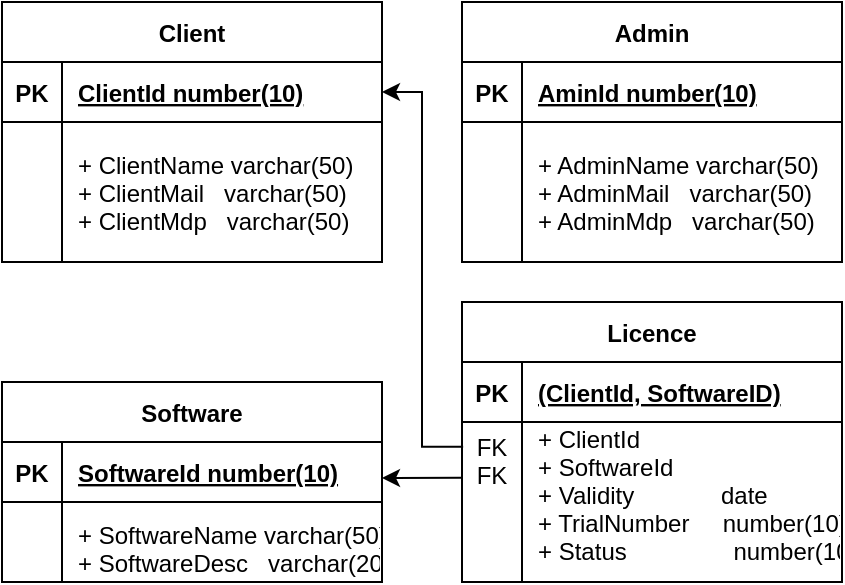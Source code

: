 <mxfile version="15.8.8" type="device"><diagram id="R2lEEEUBdFMjLlhIrx00" name="Page-1"><mxGraphModel dx="944" dy="549" grid="1" gridSize="10" guides="1" tooltips="1" connect="1" arrows="1" fold="1" page="1" pageScale="1" pageWidth="850" pageHeight="1100" math="0" shadow="0" extFonts="Permanent Marker^https://fonts.googleapis.com/css?family=Permanent+Marker"><root><mxCell id="0"/><mxCell id="1" parent="0"/><mxCell id="C-vyLk0tnHw3VtMMgP7b-23" value="Client" style="shape=table;startSize=30;container=1;collapsible=1;childLayout=tableLayout;fixedRows=1;rowLines=0;fontStyle=1;align=center;resizeLast=1;" parent="1" vertex="1"><mxGeometry x="230" y="210" width="190" height="130" as="geometry"/></mxCell><mxCell id="C-vyLk0tnHw3VtMMgP7b-24" value="" style="shape=partialRectangle;collapsible=0;dropTarget=0;pointerEvents=0;fillColor=none;points=[[0,0.5],[1,0.5]];portConstraint=eastwest;top=0;left=0;right=0;bottom=1;" parent="C-vyLk0tnHw3VtMMgP7b-23" vertex="1"><mxGeometry y="30" width="190" height="30" as="geometry"/></mxCell><mxCell id="C-vyLk0tnHw3VtMMgP7b-25" value="PK" style="shape=partialRectangle;overflow=hidden;connectable=0;fillColor=none;top=0;left=0;bottom=0;right=0;fontStyle=1;" parent="C-vyLk0tnHw3VtMMgP7b-24" vertex="1"><mxGeometry width="30" height="30" as="geometry"><mxRectangle width="30" height="30" as="alternateBounds"/></mxGeometry></mxCell><mxCell id="C-vyLk0tnHw3VtMMgP7b-26" value="ClientId number(10)" style="shape=partialRectangle;overflow=hidden;connectable=0;fillColor=none;top=0;left=0;bottom=0;right=0;align=left;spacingLeft=6;fontStyle=5;" parent="C-vyLk0tnHw3VtMMgP7b-24" vertex="1"><mxGeometry x="30" width="160" height="30" as="geometry"><mxRectangle width="160" height="30" as="alternateBounds"/></mxGeometry></mxCell><mxCell id="C-vyLk0tnHw3VtMMgP7b-27" value="" style="shape=partialRectangle;collapsible=0;dropTarget=0;pointerEvents=0;fillColor=none;points=[[0,0.5],[1,0.5]];portConstraint=eastwest;top=0;left=0;right=0;bottom=0;" parent="C-vyLk0tnHw3VtMMgP7b-23" vertex="1"><mxGeometry y="60" width="190" height="70" as="geometry"/></mxCell><mxCell id="C-vyLk0tnHw3VtMMgP7b-28" value="" style="shape=partialRectangle;overflow=hidden;connectable=0;fillColor=none;top=0;left=0;bottom=0;right=0;" parent="C-vyLk0tnHw3VtMMgP7b-27" vertex="1"><mxGeometry width="30" height="70" as="geometry"><mxRectangle width="30" height="70" as="alternateBounds"/></mxGeometry></mxCell><mxCell id="C-vyLk0tnHw3VtMMgP7b-29" value="+ ClientName varchar(50) &#xA;+ ClientMail   varchar(50) &#xA;+ ClientMdp   varchar(50) " style="shape=partialRectangle;overflow=hidden;connectable=0;fillColor=none;top=0;left=0;bottom=0;right=0;align=left;spacingLeft=6;" parent="C-vyLk0tnHw3VtMMgP7b-27" vertex="1"><mxGeometry x="30" width="160" height="70" as="geometry"><mxRectangle width="160" height="70" as="alternateBounds"/></mxGeometry></mxCell><mxCell id="VEyOHDf-s-vaav2QcLQm-1" value="Software" style="shape=table;startSize=30;container=1;collapsible=1;childLayout=tableLayout;fixedRows=1;rowLines=0;fontStyle=1;align=center;resizeLast=1;" parent="1" vertex="1"><mxGeometry x="230" y="400" width="190" height="100" as="geometry"/></mxCell><mxCell id="VEyOHDf-s-vaav2QcLQm-2" value="" style="shape=partialRectangle;collapsible=0;dropTarget=0;pointerEvents=0;fillColor=none;points=[[0,0.5],[1,0.5]];portConstraint=eastwest;top=0;left=0;right=0;bottom=1;" parent="VEyOHDf-s-vaav2QcLQm-1" vertex="1"><mxGeometry y="30" width="190" height="30" as="geometry"/></mxCell><mxCell id="VEyOHDf-s-vaav2QcLQm-3" value="PK" style="shape=partialRectangle;overflow=hidden;connectable=0;fillColor=none;top=0;left=0;bottom=0;right=0;fontStyle=1;" parent="VEyOHDf-s-vaav2QcLQm-2" vertex="1"><mxGeometry width="30" height="30" as="geometry"><mxRectangle width="30" height="30" as="alternateBounds"/></mxGeometry></mxCell><mxCell id="VEyOHDf-s-vaav2QcLQm-4" value="SoftwareId number(10)" style="shape=partialRectangle;overflow=hidden;connectable=0;fillColor=none;top=0;left=0;bottom=0;right=0;align=left;spacingLeft=6;fontStyle=5;" parent="VEyOHDf-s-vaav2QcLQm-2" vertex="1"><mxGeometry x="30" width="160" height="30" as="geometry"><mxRectangle width="160" height="30" as="alternateBounds"/></mxGeometry></mxCell><mxCell id="VEyOHDf-s-vaav2QcLQm-5" value="" style="shape=partialRectangle;collapsible=0;dropTarget=0;pointerEvents=0;fillColor=none;points=[[0,0.5],[1,0.5]];portConstraint=eastwest;top=0;left=0;right=0;bottom=0;" parent="VEyOHDf-s-vaav2QcLQm-1" vertex="1"><mxGeometry y="60" width="190" height="40" as="geometry"/></mxCell><mxCell id="VEyOHDf-s-vaav2QcLQm-6" value="" style="shape=partialRectangle;overflow=hidden;connectable=0;fillColor=none;top=0;left=0;bottom=0;right=0;" parent="VEyOHDf-s-vaav2QcLQm-5" vertex="1"><mxGeometry width="30" height="40" as="geometry"><mxRectangle width="30" height="40" as="alternateBounds"/></mxGeometry></mxCell><mxCell id="VEyOHDf-s-vaav2QcLQm-7" value="+ SoftwareName varchar(50)   &#xA;+ SoftwareDesc   varchar(200) " style="shape=partialRectangle;overflow=hidden;connectable=0;fillColor=none;top=0;left=0;bottom=0;right=0;align=left;spacingLeft=6;verticalAlign=bottom;" parent="VEyOHDf-s-vaav2QcLQm-5" vertex="1"><mxGeometry x="30" width="160" height="40" as="geometry"><mxRectangle width="160" height="40" as="alternateBounds"/></mxGeometry></mxCell><mxCell id="VEyOHDf-s-vaav2QcLQm-8" value="Licence" style="shape=table;startSize=30;container=1;collapsible=1;childLayout=tableLayout;fixedRows=1;rowLines=0;fontStyle=1;align=center;resizeLast=1;" parent="1" vertex="1"><mxGeometry x="460" y="360" width="190" height="140" as="geometry"/></mxCell><mxCell id="VEyOHDf-s-vaav2QcLQm-9" value="" style="shape=partialRectangle;collapsible=0;dropTarget=0;pointerEvents=0;fillColor=none;points=[[0,0.5],[1,0.5]];portConstraint=eastwest;top=0;left=0;right=0;bottom=1;" parent="VEyOHDf-s-vaav2QcLQm-8" vertex="1"><mxGeometry y="30" width="190" height="30" as="geometry"/></mxCell><mxCell id="VEyOHDf-s-vaav2QcLQm-10" value="PK" style="shape=partialRectangle;overflow=hidden;connectable=0;fillColor=none;top=0;left=0;bottom=0;right=0;fontStyle=1;" parent="VEyOHDf-s-vaav2QcLQm-9" vertex="1"><mxGeometry width="30" height="30" as="geometry"><mxRectangle width="30" height="30" as="alternateBounds"/></mxGeometry></mxCell><mxCell id="VEyOHDf-s-vaav2QcLQm-11" value="(ClientId, SoftwareID)" style="shape=partialRectangle;overflow=hidden;connectable=0;fillColor=none;top=0;left=0;bottom=0;right=0;align=left;spacingLeft=6;fontStyle=5;" parent="VEyOHDf-s-vaav2QcLQm-9" vertex="1"><mxGeometry x="30" width="160" height="30" as="geometry"><mxRectangle width="160" height="30" as="alternateBounds"/></mxGeometry></mxCell><mxCell id="VEyOHDf-s-vaav2QcLQm-12" value="" style="shape=partialRectangle;collapsible=0;dropTarget=0;pointerEvents=0;fillColor=none;points=[[0,0.5],[1,0.5]];portConstraint=eastwest;top=0;left=0;right=0;bottom=0;" parent="VEyOHDf-s-vaav2QcLQm-8" vertex="1"><mxGeometry y="60" width="190" height="80" as="geometry"/></mxCell><mxCell id="VEyOHDf-s-vaav2QcLQm-13" value="FK&#xA;FK&#xA;&#xA;&#xA;" style="shape=partialRectangle;overflow=hidden;connectable=0;fillColor=none;top=0;left=0;bottom=0;right=0;" parent="VEyOHDf-s-vaav2QcLQm-12" vertex="1"><mxGeometry width="30" height="80" as="geometry"><mxRectangle width="30" height="80" as="alternateBounds"/></mxGeometry></mxCell><mxCell id="VEyOHDf-s-vaav2QcLQm-14" value="+ ClientId&#xA;+ SoftwareId&#xA;+ Validity             date              &#xA;+ TrialNumber     number(10) &#xA;+ Status                number(10) &#xA;" style="shape=partialRectangle;overflow=hidden;connectable=0;fillColor=none;top=0;left=0;bottom=0;right=0;align=left;spacingLeft=6;verticalAlign=middle;" parent="VEyOHDf-s-vaav2QcLQm-12" vertex="1"><mxGeometry x="30" width="160" height="80" as="geometry"><mxRectangle width="160" height="80" as="alternateBounds"/></mxGeometry></mxCell><mxCell id="VEyOHDf-s-vaav2QcLQm-19" value="Admin" style="shape=table;startSize=30;container=1;collapsible=1;childLayout=tableLayout;fixedRows=1;rowLines=0;fontStyle=1;align=center;resizeLast=1;" parent="1" vertex="1"><mxGeometry x="460" y="210" width="190" height="130" as="geometry"/></mxCell><mxCell id="VEyOHDf-s-vaav2QcLQm-20" value="" style="shape=partialRectangle;collapsible=0;dropTarget=0;pointerEvents=0;fillColor=none;points=[[0,0.5],[1,0.5]];portConstraint=eastwest;top=0;left=0;right=0;bottom=1;" parent="VEyOHDf-s-vaav2QcLQm-19" vertex="1"><mxGeometry y="30" width="190" height="30" as="geometry"/></mxCell><mxCell id="VEyOHDf-s-vaav2QcLQm-21" value="PK" style="shape=partialRectangle;overflow=hidden;connectable=0;fillColor=none;top=0;left=0;bottom=0;right=0;fontStyle=1;" parent="VEyOHDf-s-vaav2QcLQm-20" vertex="1"><mxGeometry width="30" height="30" as="geometry"><mxRectangle width="30" height="30" as="alternateBounds"/></mxGeometry></mxCell><mxCell id="VEyOHDf-s-vaav2QcLQm-22" value="AminId number(10)" style="shape=partialRectangle;overflow=hidden;connectable=0;fillColor=none;top=0;left=0;bottom=0;right=0;align=left;spacingLeft=6;fontStyle=5;" parent="VEyOHDf-s-vaav2QcLQm-20" vertex="1"><mxGeometry x="30" width="160" height="30" as="geometry"><mxRectangle width="160" height="30" as="alternateBounds"/></mxGeometry></mxCell><mxCell id="VEyOHDf-s-vaav2QcLQm-23" value="" style="shape=partialRectangle;collapsible=0;dropTarget=0;pointerEvents=0;fillColor=none;points=[[0,0.5],[1,0.5]];portConstraint=eastwest;top=0;left=0;right=0;bottom=0;" parent="VEyOHDf-s-vaav2QcLQm-19" vertex="1"><mxGeometry y="60" width="190" height="70" as="geometry"/></mxCell><mxCell id="VEyOHDf-s-vaav2QcLQm-24" value="" style="shape=partialRectangle;overflow=hidden;connectable=0;fillColor=none;top=0;left=0;bottom=0;right=0;" parent="VEyOHDf-s-vaav2QcLQm-23" vertex="1"><mxGeometry width="30" height="70" as="geometry"><mxRectangle width="30" height="70" as="alternateBounds"/></mxGeometry></mxCell><mxCell id="VEyOHDf-s-vaav2QcLQm-25" value="+ AdminName varchar(50) &#xA;+ AdminMail   varchar(50) &#xA;+ AdminMdp   varchar(50) " style="shape=partialRectangle;overflow=hidden;connectable=0;fillColor=none;top=0;left=0;bottom=0;right=0;align=left;spacingLeft=6;" parent="VEyOHDf-s-vaav2QcLQm-23" vertex="1"><mxGeometry x="30" width="160" height="70" as="geometry"><mxRectangle width="160" height="70" as="alternateBounds"/></mxGeometry></mxCell><mxCell id="VEyOHDf-s-vaav2QcLQm-26" style="edgeStyle=orthogonalEdgeStyle;rounded=0;orthogonalLoop=1;jettySize=auto;html=1;entryX=-0.001;entryY=0.348;entryDx=0;entryDy=0;entryPerimeter=0;startArrow=classic;startFill=1;endArrow=none;endFill=0;" parent="1" target="VEyOHDf-s-vaav2QcLQm-12" edge="1"><mxGeometry relative="1" as="geometry"><Array as="points"><mxPoint x="420" y="448"/><mxPoint x="430" y="448"/></Array><mxPoint x="420" y="448" as="sourcePoint"/></mxGeometry></mxCell><mxCell id="VEyOHDf-s-vaav2QcLQm-27" style="edgeStyle=orthogonalEdgeStyle;rounded=0;orthogonalLoop=1;jettySize=auto;html=1;entryX=0.003;entryY=0.155;entryDx=0;entryDy=0;entryPerimeter=0;startArrow=classic;startFill=1;endArrow=none;endFill=0;" parent="1" source="C-vyLk0tnHw3VtMMgP7b-24" target="VEyOHDf-s-vaav2QcLQm-12" edge="1"><mxGeometry relative="1" as="geometry"/></mxCell></root></mxGraphModel></diagram></mxfile>